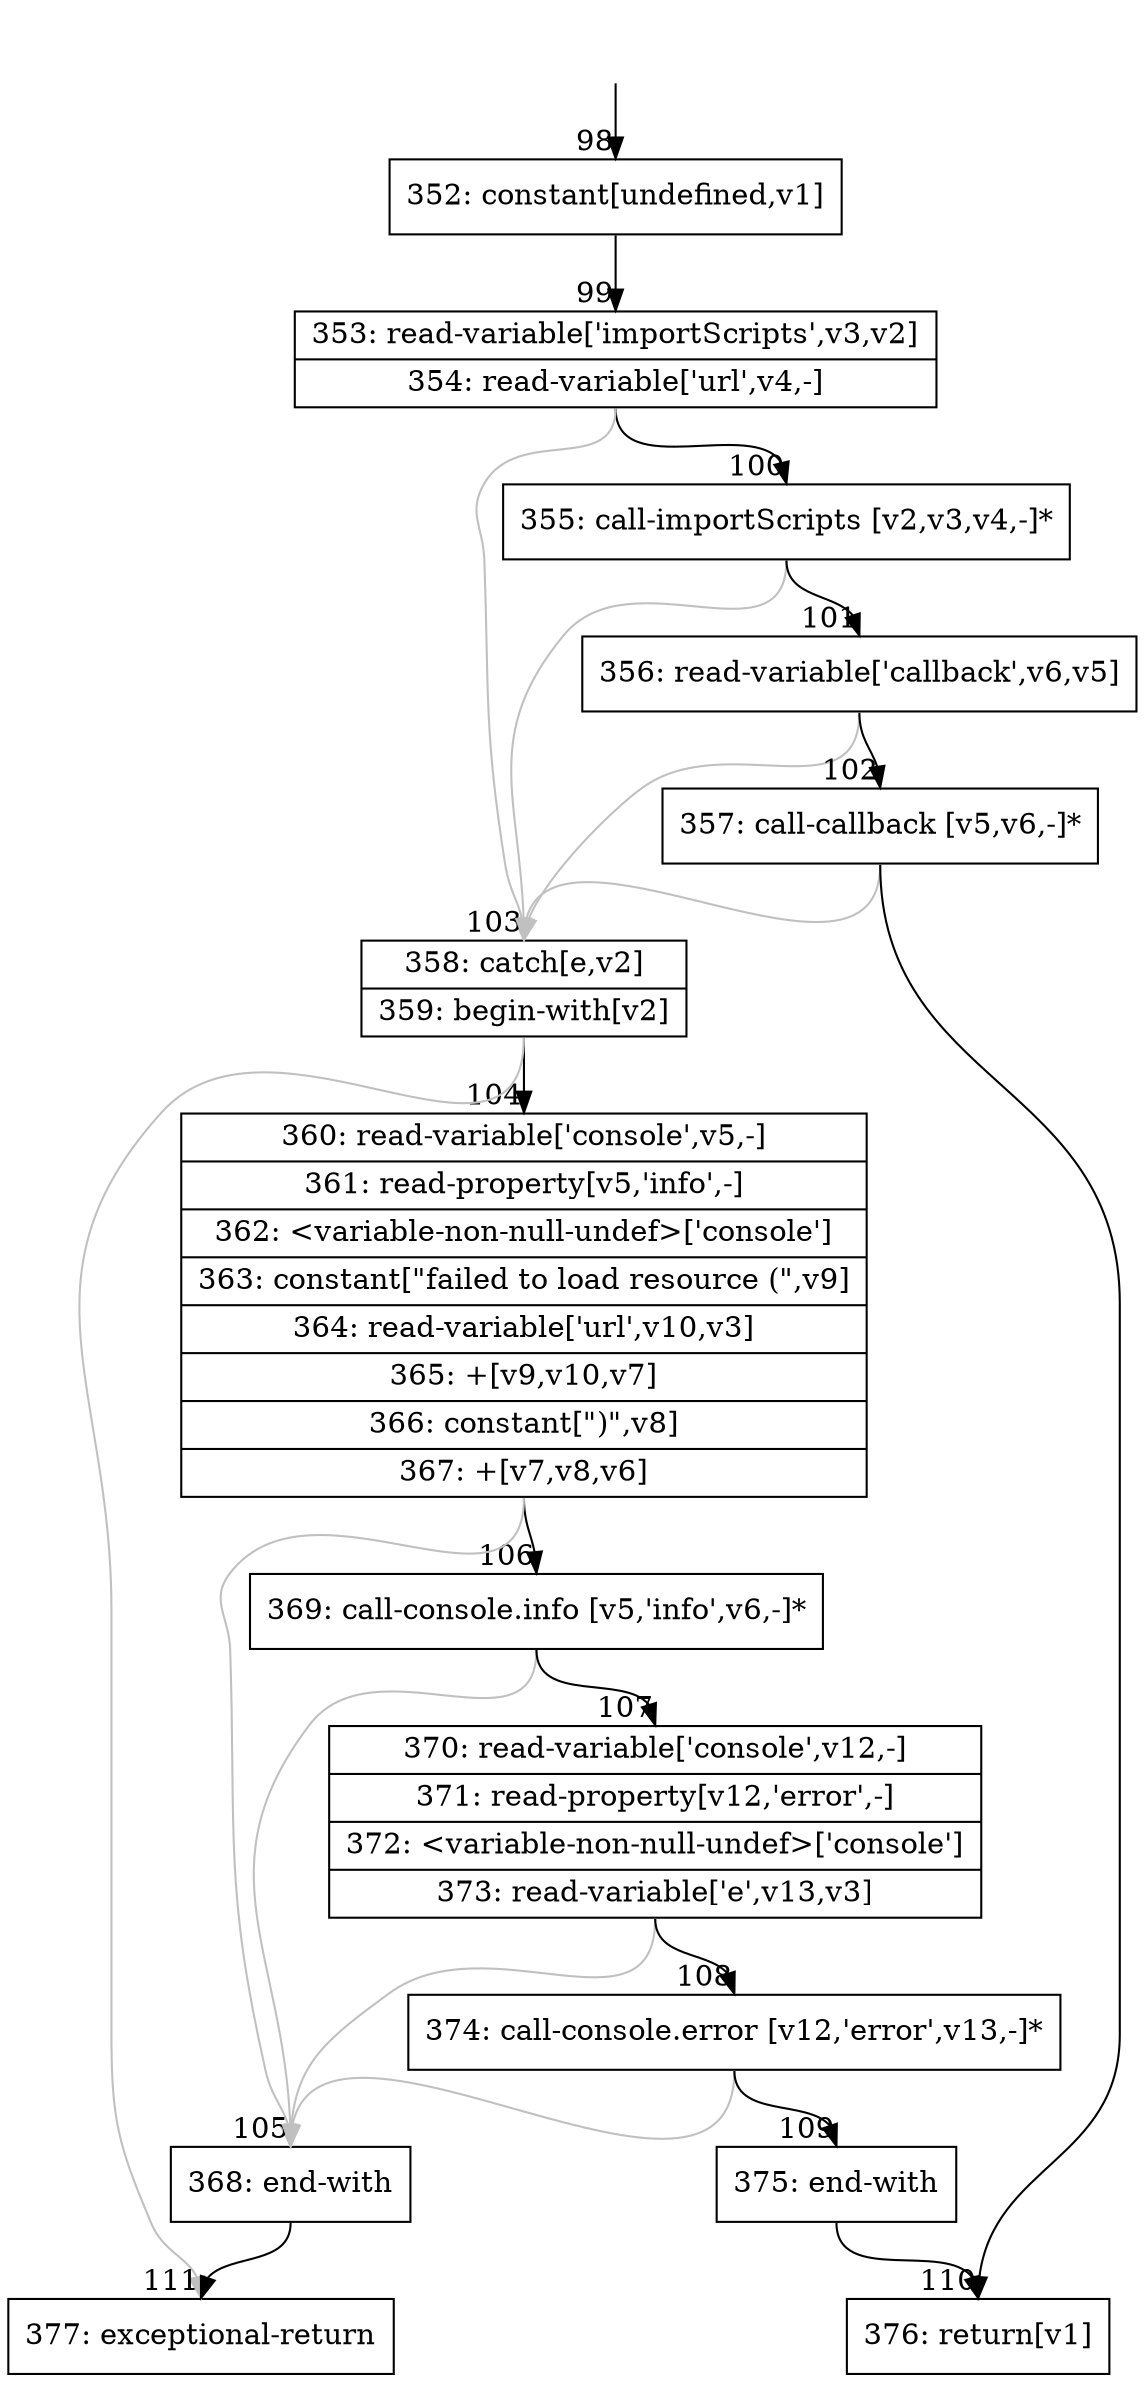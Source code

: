 digraph {
rankdir="TD"
BB_entry14[shape=none,label=""];
BB_entry14 -> BB98 [tailport=s, headport=n, headlabel="    98"]
BB98 [shape=record label="{352: constant[undefined,v1]}" ] 
BB98 -> BB99 [tailport=s, headport=n, headlabel="      99"]
BB99 [shape=record label="{353: read-variable['importScripts',v3,v2]|354: read-variable['url',v4,-]}" ] 
BB99 -> BB100 [tailport=s, headport=n, headlabel="      100"]
BB99 -> BB103 [tailport=s, headport=n, color=gray, headlabel="      103"]
BB100 [shape=record label="{355: call-importScripts [v2,v3,v4,-]*}" ] 
BB100 -> BB101 [tailport=s, headport=n, headlabel="      101"]
BB100 -> BB103 [tailport=s, headport=n, color=gray]
BB101 [shape=record label="{356: read-variable['callback',v6,v5]}" ] 
BB101 -> BB102 [tailport=s, headport=n, headlabel="      102"]
BB101 -> BB103 [tailport=s, headport=n, color=gray]
BB102 [shape=record label="{357: call-callback [v5,v6,-]*}" ] 
BB102 -> BB110 [tailport=s, headport=n, headlabel="      110"]
BB102 -> BB103 [tailport=s, headport=n, color=gray]
BB103 [shape=record label="{358: catch[e,v2]|359: begin-with[v2]}" ] 
BB103 -> BB104 [tailport=s, headport=n, headlabel="      104"]
BB103 -> BB111 [tailport=s, headport=n, color=gray, headlabel="      111"]
BB104 [shape=record label="{360: read-variable['console',v5,-]|361: read-property[v5,'info',-]|362: \<variable-non-null-undef\>['console']|363: constant[\"failed to load resource (\",v9]|364: read-variable['url',v10,v3]|365: +[v9,v10,v7]|366: constant[\")\",v8]|367: +[v7,v8,v6]}" ] 
BB104 -> BB106 [tailport=s, headport=n, headlabel="      106"]
BB104 -> BB105 [tailport=s, headport=n, color=gray, headlabel="      105"]
BB105 [shape=record label="{368: end-with}" ] 
BB105 -> BB111 [tailport=s, headport=n]
BB106 [shape=record label="{369: call-console.info [v5,'info',v6,-]*}" ] 
BB106 -> BB107 [tailport=s, headport=n, headlabel="      107"]
BB106 -> BB105 [tailport=s, headport=n, color=gray]
BB107 [shape=record label="{370: read-variable['console',v12,-]|371: read-property[v12,'error',-]|372: \<variable-non-null-undef\>['console']|373: read-variable['e',v13,v3]}" ] 
BB107 -> BB108 [tailport=s, headport=n, headlabel="      108"]
BB107 -> BB105 [tailport=s, headport=n, color=gray]
BB108 [shape=record label="{374: call-console.error [v12,'error',v13,-]*}" ] 
BB108 -> BB109 [tailport=s, headport=n, headlabel="      109"]
BB108 -> BB105 [tailport=s, headport=n, color=gray]
BB109 [shape=record label="{375: end-with}" ] 
BB109 -> BB110 [tailport=s, headport=n]
BB110 [shape=record label="{376: return[v1]}" ] 
BB111 [shape=record label="{377: exceptional-return}" ] 
//#$~ 208
}
